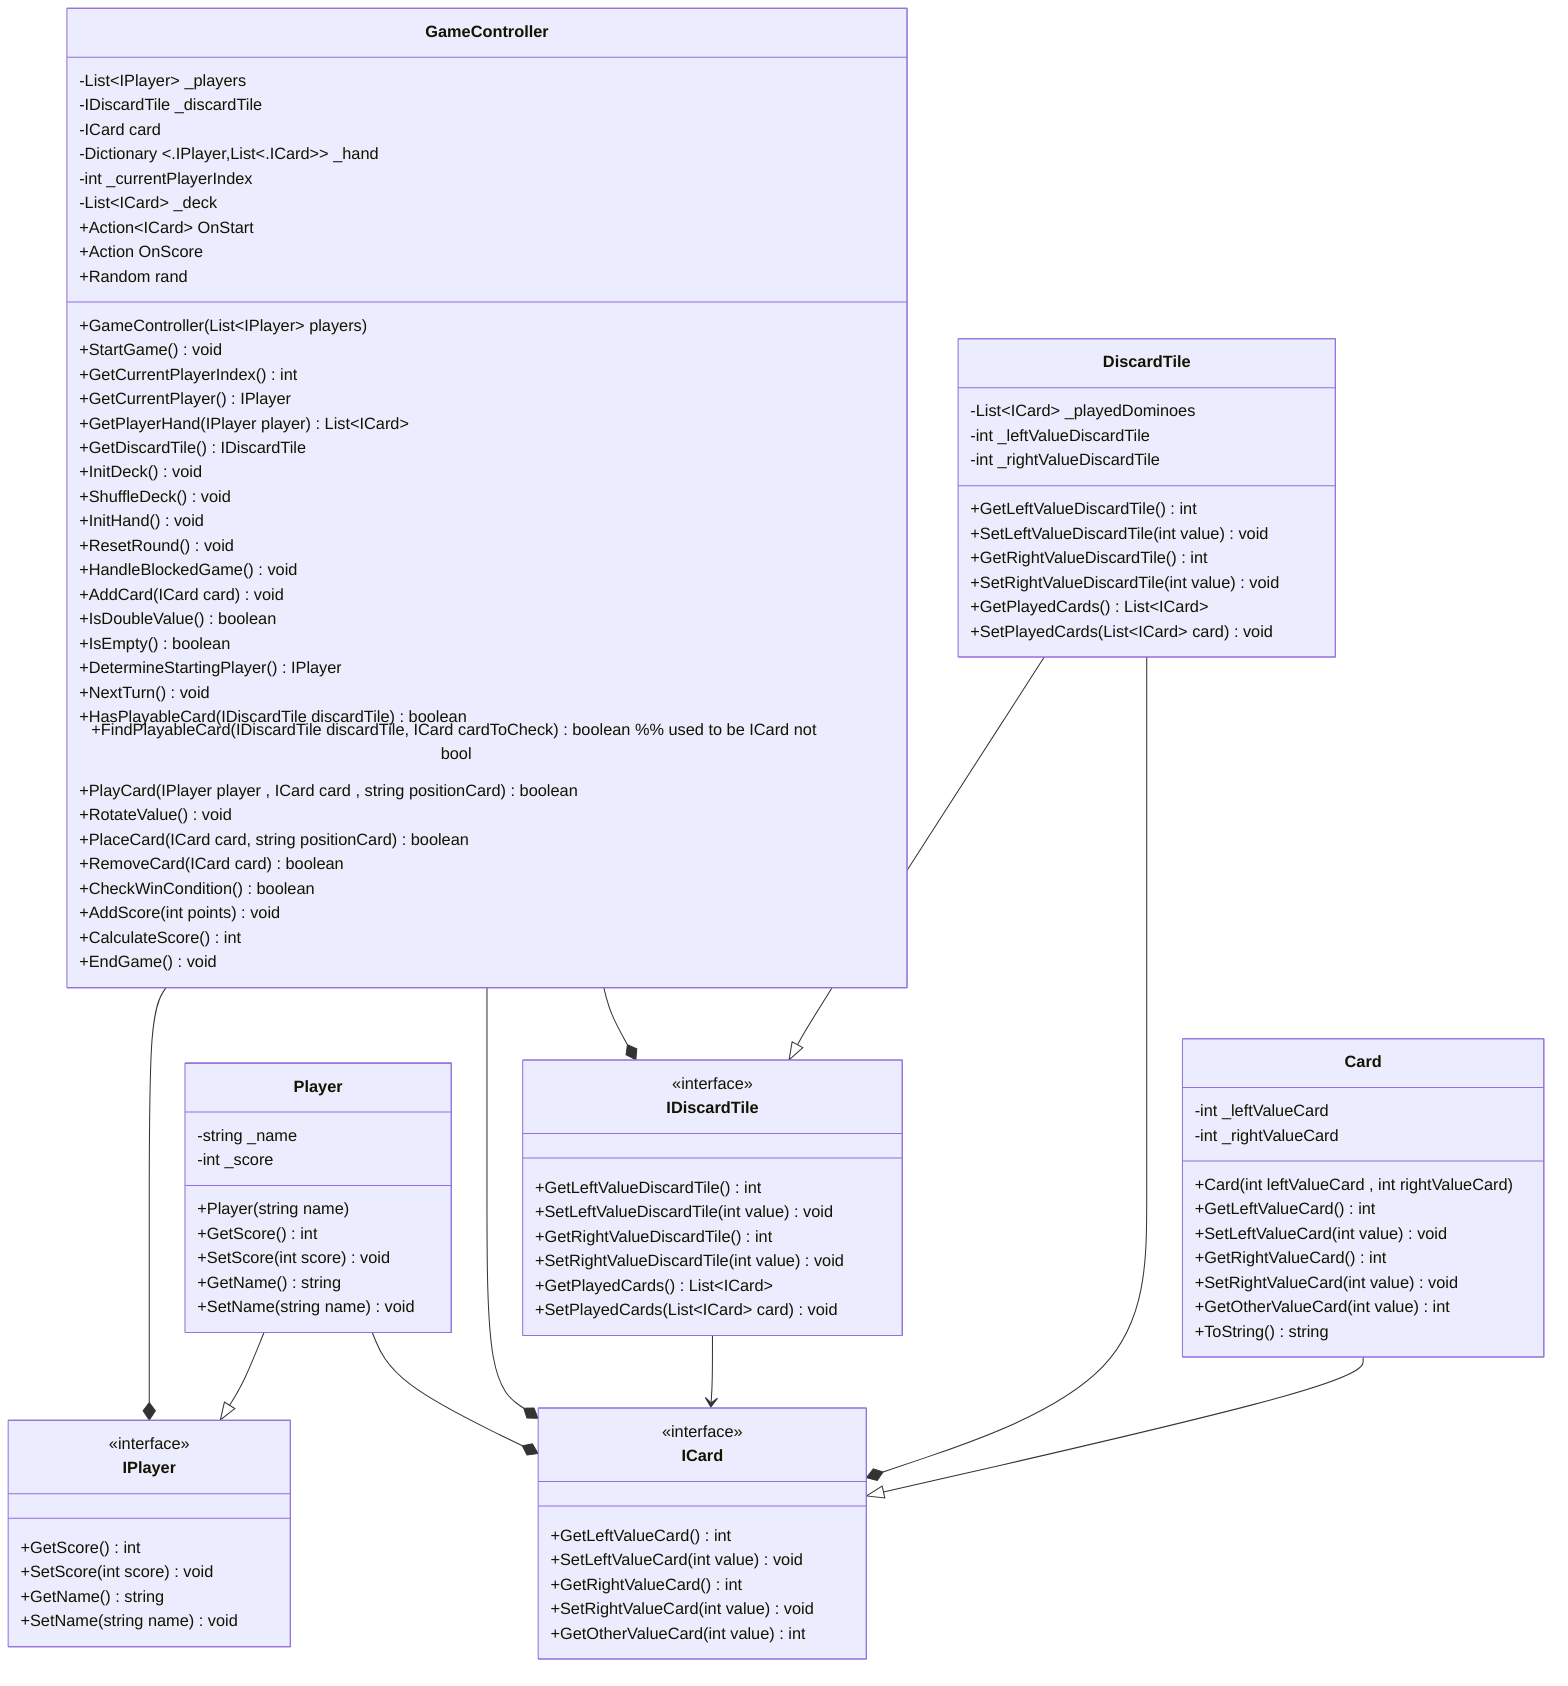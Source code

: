 classDiagram
class GameController {
    -List~IPlayer~ _players
    -IDiscardTile _discardTile 
    -ICard card
    -Dictionary <.IPlayer,List<.ICard>> _hand
    -int _currentPlayerIndex
    -List~ICard~ _deck
    +Action~ICard~ OnStart
    +Action OnScore
    +Random rand
    +GameController(List~IPlayer~ players)
    +StartGame() void
    %% new func not in class diagram
    +GetCurrentPlayerIndex() int
    +GetCurrentPlayer() IPlayer
    +GetPlayerHand(IPlayer player) List~ICard~
    +GetDiscardTile() IDiscardTile
    +InitDeck() void
    +ShuffleDeck() void
    +InitHand() void
    +ResetRound() void
    +HandleBlockedGame() void
    %% end of new func not in class diagram
    +AddCard(ICard card) void
    +IsDoubleValue() boolean
    +IsEmpty() boolean
    +DetermineStartingPlayer() IPlayer
    +NextTurn() void
    +HasPlayableCard(IDiscardTile discardTile) boolean
    +FindPlayableCard(IDiscardTile discardTile, ICard cardToCheck) boolean %% used to be ICard not bool
    +PlayCard(IPlayer player , ICard card , string positionCard) boolean
    +RotateValue() void 
    +PlaceCard(ICard card, string positionCard) boolean  
    +RemoveCard(ICard card) boolean
    +CheckWinCondition() boolean
    +AddScore(int points) void
    +CalculateScore() int
    +EndGame() void
}
class Player {
    -string _name
    -int _score
    +Player(string name)
    +GetScore() int
    +SetScore(int score) void
    +GetName() string
    +SetName(string name) void
}
class Card {
    -int _leftValueCard
    -int _rightValueCard
    +Card(int leftValueCard , int rightValueCard)
    +GetLeftValueCard() int
    +SetLeftValueCard(int value) void
    +GetRightValueCard() int
    +SetRightValueCard(int value) void
    +GetOtherValueCard(int value) int
    +ToString() string
}
class DiscardTile {
    -List~ICard~ _playedDominoes 
    -int _leftValueDiscardTile
    -int _rightValueDiscardTile
    +GetLeftValueDiscardTile() int
    +SetLeftValueDiscardTile(int value) void
    +GetRightValueDiscardTile() int
    +SetRightValueDiscardTile(int value) void
    +GetPlayedCards() List~ICard~
    +SetPlayedCards(List~ICard~ card) void
}
class IDiscardTile {
    <<interface>>
    +GetLeftValueDiscardTile() int
    +SetLeftValueDiscardTile(int value) void
    +GetRightValueDiscardTile() int
    +SetRightValueDiscardTile(int value) void
    +GetPlayedCards() List~ICard~
    +SetPlayedCards(List~ICard~ card) void
}
class IPlayer {
    <<interface>>
    +GetScore() int
    +SetScore(int score) void
    +GetName() string
    +SetName(string name) void
}
class ICard {
    <<interface>>
    +GetLeftValueCard() int
    +SetLeftValueCard(int value) void
    +GetRightValueCard() int
    +SetRightValueCard(int value) void
    +GetOtherValueCard(int value) int
}
%%implementasi
DiscardTile --|> IDiscardTile
Player --|> IPlayer
Card --|> ICard
%%assosiation
DiscardTile --* ICard
IDiscardTile --> ICard
GameController --* IPlayer
GameController --* IDiscardTile
GameController --* ICard
Player --* ICard